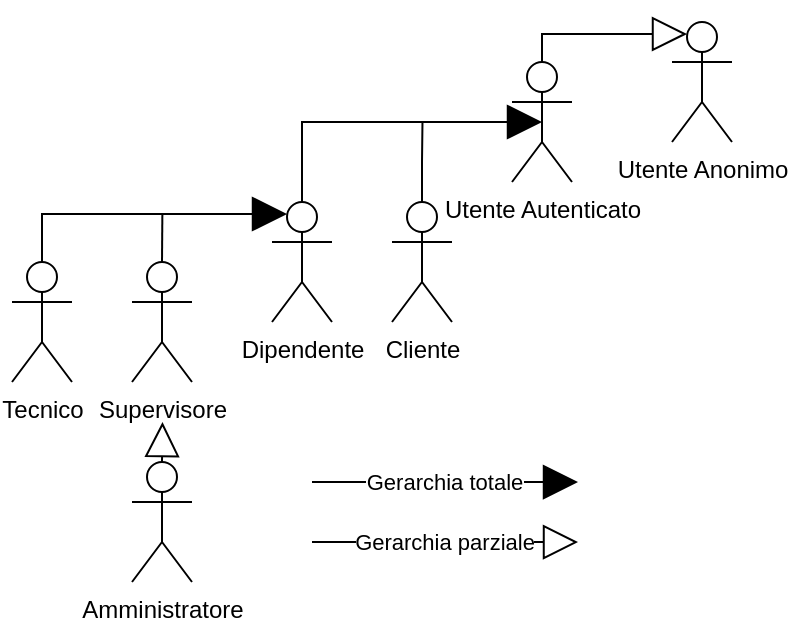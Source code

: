 <mxfile version="20.3.0" type="device"><diagram id="tiHWdJuNlItrzbmoCw24" name="Page-1"><mxGraphModel dx="482" dy="686" grid="1" gridSize="10" guides="1" tooltips="1" connect="1" arrows="1" fold="1" page="1" pageScale="1" pageWidth="827" pageHeight="1169" math="0" shadow="0"><root><mxCell id="0"/><mxCell id="1" parent="0"/><mxCell id="e0ocubRWt2lnVUesYjvf-1" value="Utente Anonimo" style="shape=umlActor;verticalLabelPosition=bottom;verticalAlign=top;html=1;outlineConnect=0;" parent="1" vertex="1"><mxGeometry x="430" y="50" width="30" height="60" as="geometry"/></mxCell><mxCell id="QeCayu9k6ndQlOudQs32-8" style="edgeStyle=orthogonalEdgeStyle;rounded=0;orthogonalLoop=1;jettySize=auto;html=1;exitX=0.5;exitY=0;exitDx=0;exitDy=0;exitPerimeter=0;entryX=0.25;entryY=0.1;entryDx=0;entryDy=0;entryPerimeter=0;endArrow=block;endFill=0;endSize=15;" edge="1" parent="1" source="e0ocubRWt2lnVUesYjvf-2" target="e0ocubRWt2lnVUesYjvf-1"><mxGeometry relative="1" as="geometry"><Array as="points"><mxPoint x="365" y="56"/></Array></mxGeometry></mxCell><mxCell id="e0ocubRWt2lnVUesYjvf-2" value="Utente Autenticato" style="shape=umlActor;verticalLabelPosition=bottom;verticalAlign=top;html=1;outlineConnect=0;" parent="1" vertex="1"><mxGeometry x="350" y="70" width="30" height="60" as="geometry"/></mxCell><mxCell id="QeCayu9k6ndQlOudQs32-10" style="edgeStyle=orthogonalEdgeStyle;rounded=0;orthogonalLoop=1;jettySize=auto;html=1;exitX=0.5;exitY=0;exitDx=0;exitDy=0;exitPerimeter=0;entryX=0.5;entryY=0.5;entryDx=0;entryDy=0;entryPerimeter=0;endArrow=block;endFill=1;endSize=15;" edge="1" parent="1" source="e0ocubRWt2lnVUesYjvf-3" target="e0ocubRWt2lnVUesYjvf-2"><mxGeometry relative="1" as="geometry"><Array as="points"><mxPoint x="245" y="100"/></Array></mxGeometry></mxCell><mxCell id="e0ocubRWt2lnVUesYjvf-3" value="Dipendente" style="shape=umlActor;verticalLabelPosition=bottom;verticalAlign=top;html=1;outlineConnect=0;" parent="1" vertex="1"><mxGeometry x="230" y="140" width="30" height="60" as="geometry"/></mxCell><mxCell id="QeCayu9k6ndQlOudQs32-11" style="edgeStyle=orthogonalEdgeStyle;rounded=0;orthogonalLoop=1;jettySize=auto;html=1;exitX=0.5;exitY=0;exitDx=0;exitDy=0;exitPerimeter=0;endArrow=none;endFill=0;endSize=15;" edge="1" parent="1" source="e0ocubRWt2lnVUesYjvf-4"><mxGeometry relative="1" as="geometry"><mxPoint x="305.241" y="100" as="targetPoint"/></mxGeometry></mxCell><mxCell id="e0ocubRWt2lnVUesYjvf-4" value="Cliente" style="shape=umlActor;verticalLabelPosition=bottom;verticalAlign=top;html=1;outlineConnect=0;" parent="1" vertex="1"><mxGeometry x="290" y="140" width="30" height="60" as="geometry"/></mxCell><mxCell id="QeCayu9k6ndQlOudQs32-1" style="edgeStyle=orthogonalEdgeStyle;rounded=0;orthogonalLoop=1;jettySize=auto;html=1;exitX=0.5;exitY=0;exitDx=0;exitDy=0;exitPerimeter=0;entryX=0.25;entryY=0.1;entryDx=0;entryDy=0;entryPerimeter=0;endSize=15;endArrow=block;endFill=1;" edge="1" parent="1" source="e0ocubRWt2lnVUesYjvf-5" target="e0ocubRWt2lnVUesYjvf-3"><mxGeometry relative="1" as="geometry"><Array as="points"><mxPoint x="115" y="146"/></Array></mxGeometry></mxCell><mxCell id="e0ocubRWt2lnVUesYjvf-5" value="Tecnico" style="shape=umlActor;verticalLabelPosition=bottom;verticalAlign=top;html=1;outlineConnect=0;" parent="1" vertex="1"><mxGeometry x="100" y="170" width="30" height="60" as="geometry"/></mxCell><mxCell id="QeCayu9k6ndQlOudQs32-3" style="edgeStyle=orthogonalEdgeStyle;rounded=0;orthogonalLoop=1;jettySize=auto;html=1;exitX=0.5;exitY=0;exitDx=0;exitDy=0;exitPerimeter=0;endArrow=none;endFill=0;endSize=15;" edge="1" parent="1" source="e0ocubRWt2lnVUesYjvf-6"><mxGeometry relative="1" as="geometry"><mxPoint x="175.179" y="146" as="targetPoint"/></mxGeometry></mxCell><mxCell id="e0ocubRWt2lnVUesYjvf-6" value="Supervisore" style="shape=umlActor;verticalLabelPosition=bottom;verticalAlign=top;html=1;outlineConnect=0;" parent="1" vertex="1"><mxGeometry x="160" y="170" width="30" height="60" as="geometry"/></mxCell><mxCell id="QeCayu9k6ndQlOudQs32-9" style="edgeStyle=orthogonalEdgeStyle;rounded=0;orthogonalLoop=1;jettySize=auto;html=1;exitX=0.5;exitY=0;exitDx=0;exitDy=0;exitPerimeter=0;endArrow=block;endFill=0;endSize=15;" edge="1" parent="1" source="e0ocubRWt2lnVUesYjvf-7"><mxGeometry relative="1" as="geometry"><mxPoint x="175.242" y="250" as="targetPoint"/></mxGeometry></mxCell><mxCell id="e0ocubRWt2lnVUesYjvf-7" value="Amministratore" style="shape=umlActor;verticalLabelPosition=bottom;verticalAlign=top;html=1;outlineConnect=0;" parent="1" vertex="1"><mxGeometry x="160" y="270" width="30" height="60" as="geometry"/></mxCell><mxCell id="QeCayu9k6ndQlOudQs32-4" value="Gerarchia totale" style="edgeStyle=orthogonalEdgeStyle;rounded=0;orthogonalLoop=1;jettySize=auto;html=1;entryX=0.25;entryY=0.1;entryDx=0;entryDy=0;entryPerimeter=0;endSize=15;endArrow=block;endFill=1;" edge="1" parent="1"><mxGeometry relative="1" as="geometry"><mxPoint x="250" y="280" as="sourcePoint"/><mxPoint x="383" y="280.04" as="targetPoint"/><Array as="points"><mxPoint x="250.5" y="280.04"/></Array></mxGeometry></mxCell><mxCell id="QeCayu9k6ndQlOudQs32-5" value="Gerarchia parziale" style="edgeStyle=orthogonalEdgeStyle;rounded=0;orthogonalLoop=1;jettySize=auto;html=1;entryX=0.25;entryY=0.1;entryDx=0;entryDy=0;entryPerimeter=0;endSize=15;endArrow=block;endFill=0;" edge="1" parent="1"><mxGeometry relative="1" as="geometry"><mxPoint x="250" y="310" as="sourcePoint"/><mxPoint x="383" y="310.04" as="targetPoint"/><Array as="points"><mxPoint x="250.5" y="310.04"/></Array></mxGeometry></mxCell></root></mxGraphModel></diagram></mxfile>